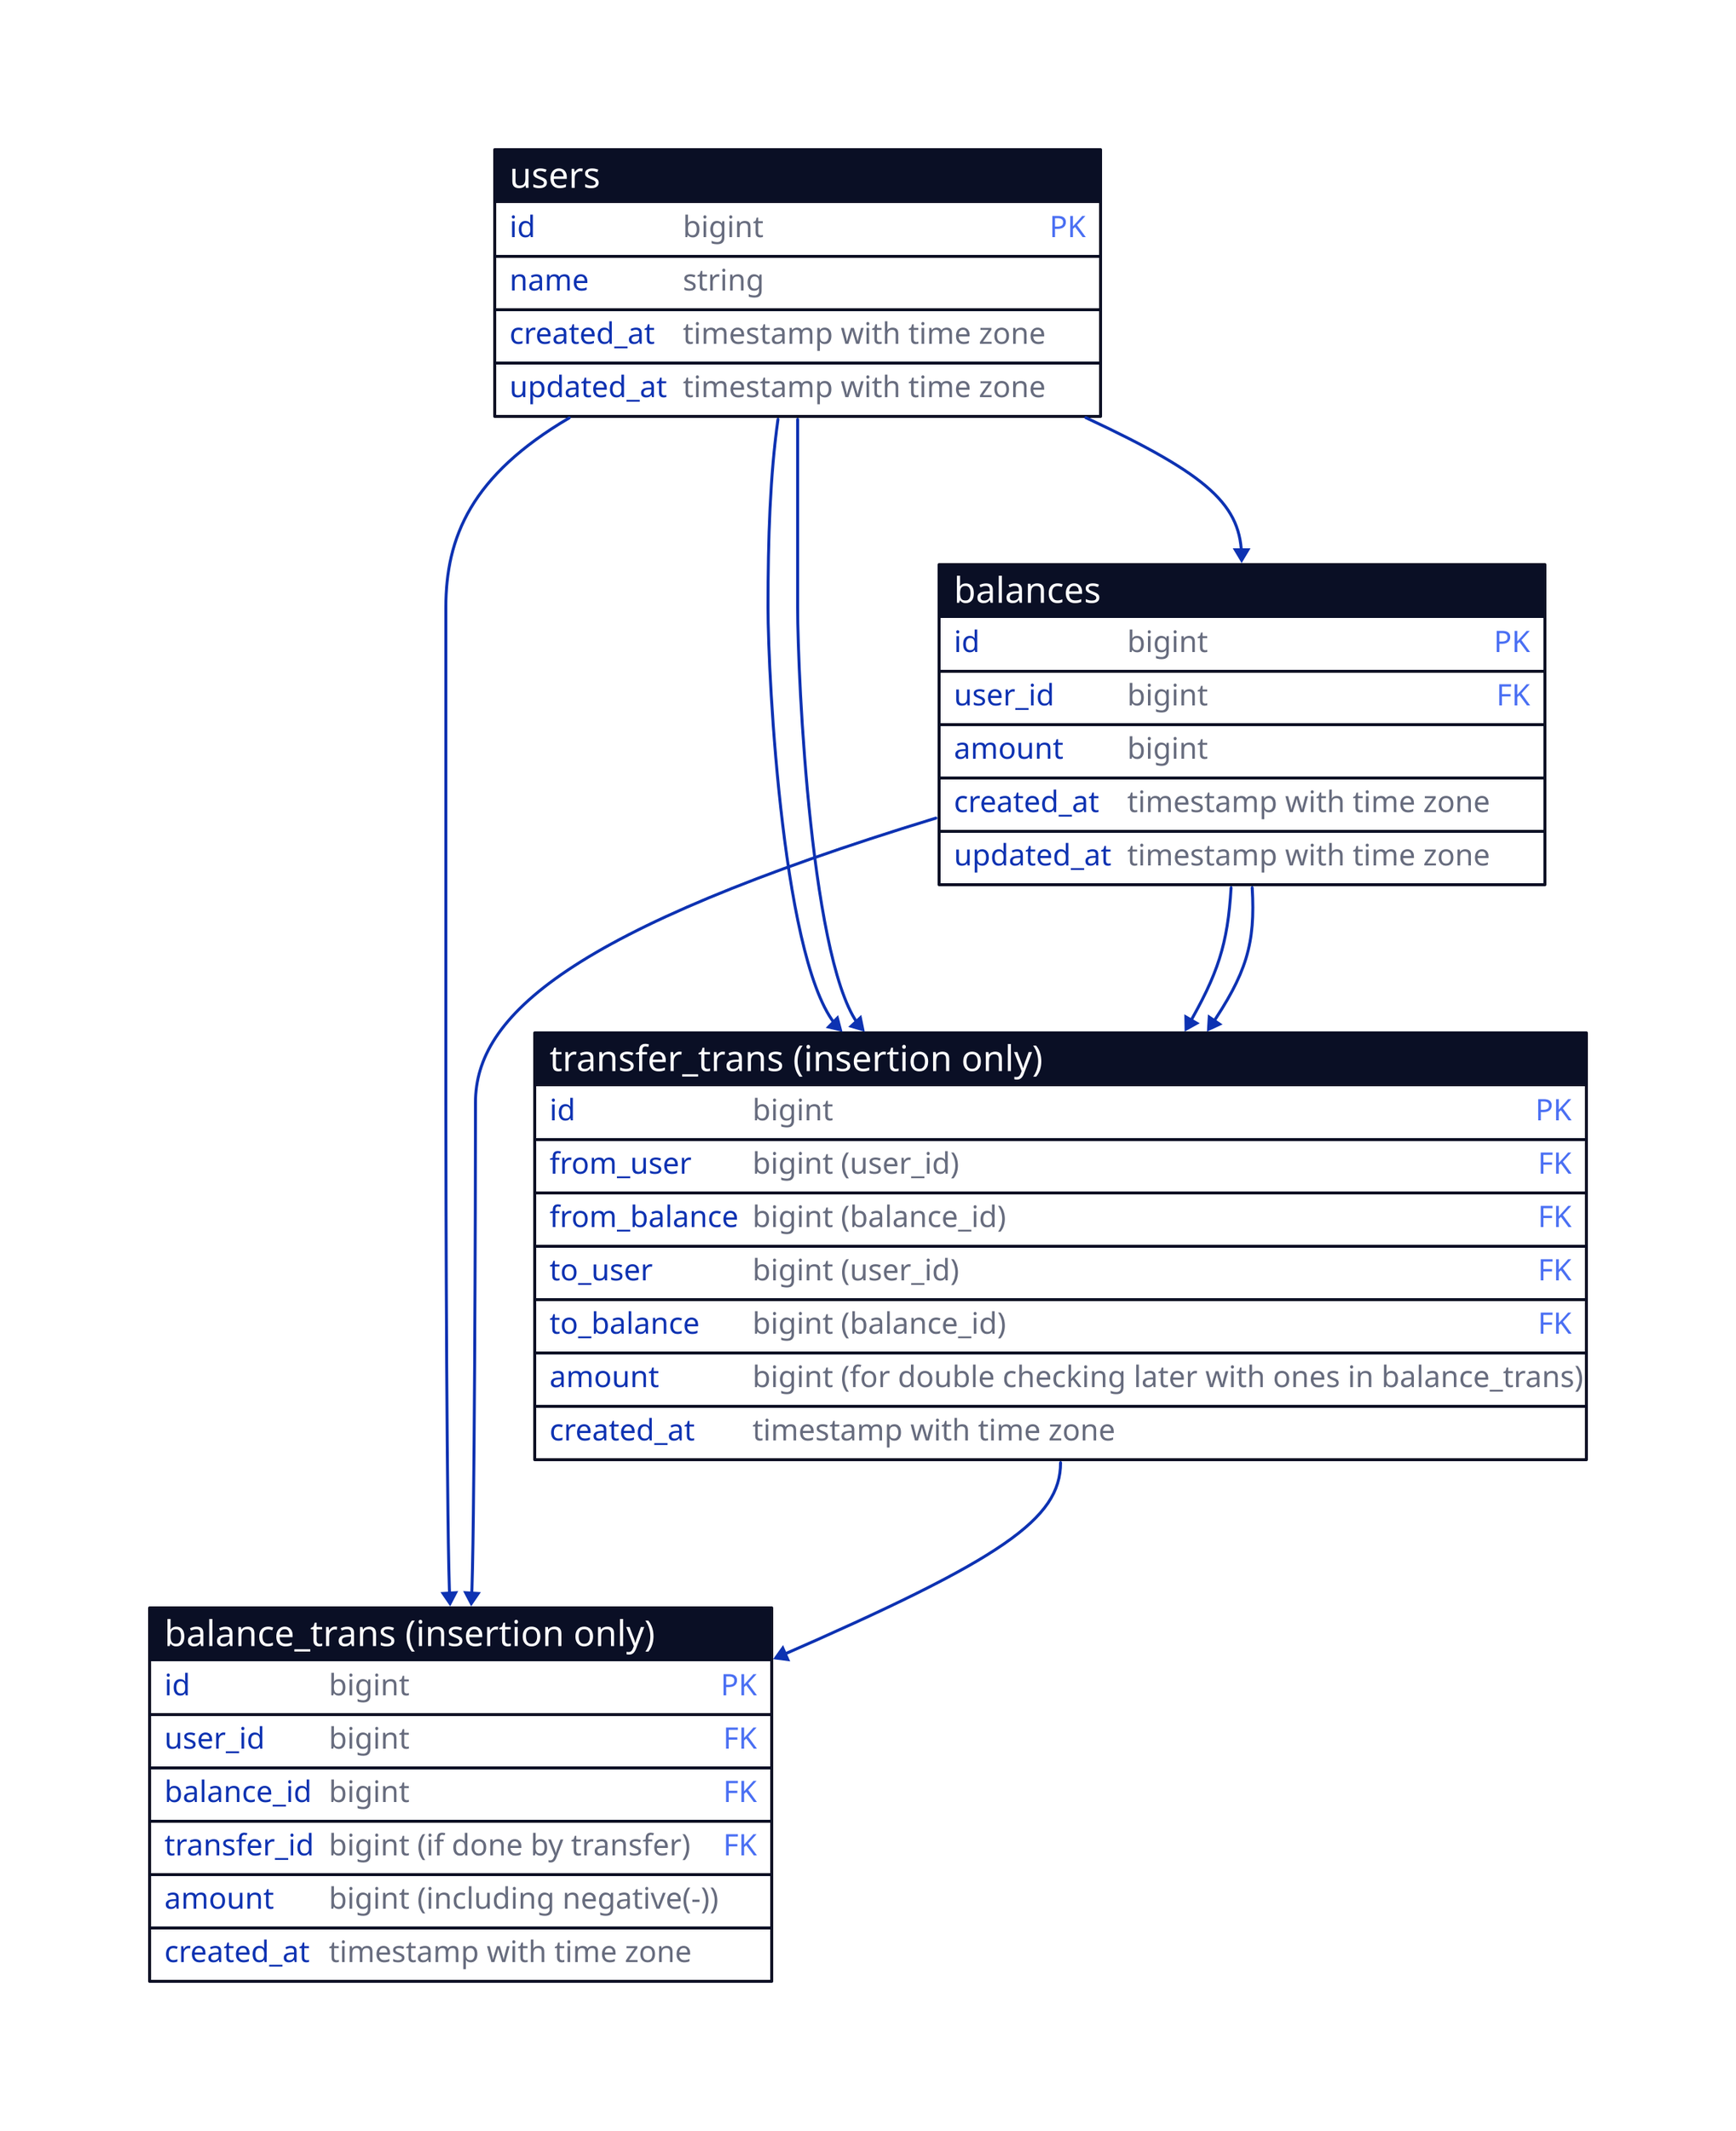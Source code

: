 users: {
  shape: sql_table
  id: bigint {constraint: primary_key}
  name: string
  created_at: timestamp with time zone
  updated_at: timestamp with time zone
}

balances: {
  shape: sql_table
  id: bigint {constraint: primary_key}
  user_id: bigint {constraint: foreign_key}
  amount: bigint
  created_at: timestamp with time zone
  updated_at: timestamp with time zone
}

balance_trans (insertion only): {
  shape: sql_table
  id: bigint {constraint: primary_key}
  user_id: bigint {constraint: foreign_key}
  balance_id: bigint {constraint: foreign_key}
  transfer_id: bigint (if done by transfer) {constraint: foreign_key}
  amount: bigint (including negative(-))
  created_at: timestamp with time zone
}

transfer_trans (insertion only): {
  shape: sql_table
  id: bigint {constraint: primary_key}
  from_user: bigint (user_id) {constraint: foreign_key}
  from_balance: bigint (balance_id) {constraint: foreign_key}
  to_user: bigint (user_id) {constraint: foreign_key}
  to_balance: bigint (balance_id) {constraint: foreign_key}
  amount: bigint (for double checking later with ones in balance_trans)
  created_at: timestamp with time zone
}

# balances' keys
users.id -> balances.user_id

# balance_trans' keys
users.id -> balance_trans (insertion only).user_id
balances.id -> balance_trans (insertion only).balance_id
transfer_trans (insertion only).id -> balance_trans (insertion only).transfer_id

# transfer_trans' keys
users.id -> transfer_trans (insertion only).from_user
users.id -> transfer_trans (insertion only).to_user
balances.id -> transfer_trans (insertion only).from_balance
balances.id -> transfer_trans (insertion only).to_balance

